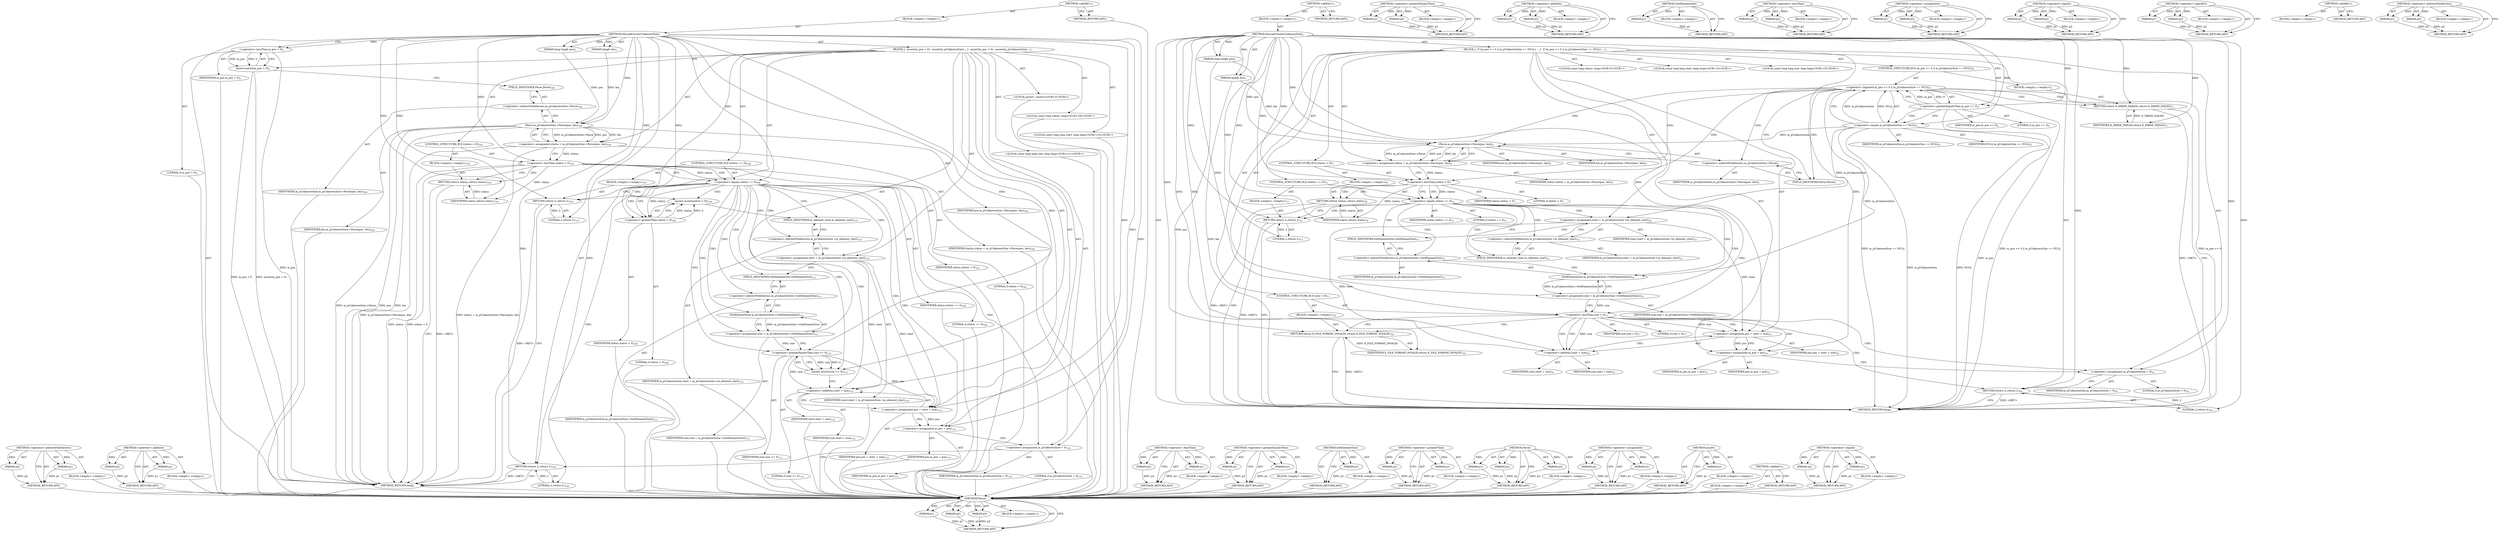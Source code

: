 digraph "&lt;operator&gt;.indirectFieldAccess" {
vulnerable_117 [label=<(METHOD,&lt;operator&gt;.indirectFieldAccess)>];
vulnerable_118 [label=<(PARAM,p1)>];
vulnerable_119 [label=<(PARAM,p2)>];
vulnerable_120 [label=<(BLOCK,&lt;empty&gt;,&lt;empty&gt;)>];
vulnerable_121 [label=<(METHOD_RETURN,ANY)>];
vulnerable_141 [label=<(METHOD,&lt;operator&gt;.addition)>];
vulnerable_142 [label=<(PARAM,p1)>];
vulnerable_143 [label=<(PARAM,p2)>];
vulnerable_144 [label=<(BLOCK,&lt;empty&gt;,&lt;empty&gt;)>];
vulnerable_145 [label=<(METHOD_RETURN,ANY)>];
vulnerable_6 [label=<(METHOD,&lt;global&gt;)<SUB>1</SUB>>];
vulnerable_7 [label=<(BLOCK,&lt;empty&gt;,&lt;empty&gt;)<SUB>1</SUB>>];
vulnerable_8 [label=<(METHOD,DoLoadClusterUnknownSize)<SUB>1</SUB>>];
vulnerable_9 [label=<(PARAM,long long&amp; pos)<SUB>1</SUB>>];
vulnerable_10 [label=<(PARAM,long&amp; len)<SUB>1</SUB>>];
vulnerable_11 [label=<(BLOCK,{
  assert(m_pos &lt; 0);
  assert(m_pUnknownSize)...,{
  assert(m_pos &lt; 0);
  assert(m_pUnknownSize)...)<SUB>1</SUB>>];
vulnerable_12 [label=<(assert,assert(m_pos &lt; 0))<SUB>2</SUB>>];
vulnerable_13 [label=<(&lt;operator&gt;.lessThan,m_pos &lt; 0)<SUB>2</SUB>>];
vulnerable_14 [label=<(IDENTIFIER,m_pos,m_pos &lt; 0)<SUB>2</SUB>>];
vulnerable_15 [label=<(LITERAL,0,m_pos &lt; 0)<SUB>2</SUB>>];
vulnerable_16 [label="<(LOCAL,assert : assert)<SUB>3</SUB>>"];
vulnerable_17 [label="<(LOCAL,const long status: long)<SUB>100</SUB>>"];
vulnerable_18 [label=<(&lt;operator&gt;.assignment,status = m_pUnknownSize-&gt;Parse(pos, len))<SUB>100</SUB>>];
vulnerable_19 [label=<(IDENTIFIER,status,status = m_pUnknownSize-&gt;Parse(pos, len))<SUB>100</SUB>>];
vulnerable_20 [label=<(Parse,m_pUnknownSize-&gt;Parse(pos, len))<SUB>100</SUB>>];
vulnerable_21 [label=<(&lt;operator&gt;.indirectFieldAccess,m_pUnknownSize-&gt;Parse)<SUB>100</SUB>>];
vulnerable_22 [label=<(IDENTIFIER,m_pUnknownSize,m_pUnknownSize-&gt;Parse(pos, len))<SUB>100</SUB>>];
vulnerable_23 [label=<(FIELD_IDENTIFIER,Parse,Parse)<SUB>100</SUB>>];
vulnerable_24 [label=<(IDENTIFIER,pos,m_pUnknownSize-&gt;Parse(pos, len))<SUB>100</SUB>>];
vulnerable_25 [label=<(IDENTIFIER,len,m_pUnknownSize-&gt;Parse(pos, len))<SUB>100</SUB>>];
vulnerable_26 [label=<(CONTROL_STRUCTURE,IF,if (status &lt; 0))<SUB>102</SUB>>];
vulnerable_27 [label=<(&lt;operator&gt;.lessThan,status &lt; 0)<SUB>102</SUB>>];
vulnerable_28 [label=<(IDENTIFIER,status,status &lt; 0)<SUB>102</SUB>>];
vulnerable_29 [label=<(LITERAL,0,status &lt; 0)<SUB>102</SUB>>];
vulnerable_30 [label=<(BLOCK,&lt;empty&gt;,&lt;empty&gt;)<SUB>103</SUB>>];
vulnerable_31 [label=<(RETURN,return status;,return status;)<SUB>103</SUB>>];
vulnerable_32 [label=<(IDENTIFIER,status,return status;)<SUB>103</SUB>>];
vulnerable_33 [label=<(CONTROL_STRUCTURE,IF,if (status == 0))<SUB>106</SUB>>];
vulnerable_34 [label=<(&lt;operator&gt;.equals,status == 0)<SUB>106</SUB>>];
vulnerable_35 [label=<(IDENTIFIER,status,status == 0)<SUB>106</SUB>>];
vulnerable_36 [label=<(LITERAL,0,status == 0)<SUB>106</SUB>>];
vulnerable_37 [label=<(BLOCK,&lt;empty&gt;,&lt;empty&gt;)<SUB>107</SUB>>];
vulnerable_38 [label=<(RETURN,return 2;,return 2;)<SUB>107</SUB>>];
vulnerable_39 [label=<(LITERAL,2,return 2;)<SUB>107</SUB>>];
vulnerable_40 [label=<(assert,assert(status &gt; 0))<SUB>109</SUB>>];
vulnerable_41 [label=<(&lt;operator&gt;.greaterThan,status &gt; 0)<SUB>109</SUB>>];
vulnerable_42 [label=<(IDENTIFIER,status,status &gt; 0)<SUB>109</SUB>>];
vulnerable_43 [label=<(LITERAL,0,status &gt; 0)<SUB>109</SUB>>];
vulnerable_44 [label="<(LOCAL,const long long start: long long)<SUB>110</SUB>>"];
vulnerable_45 [label=<(&lt;operator&gt;.assignment,start = m_pUnknownSize-&gt;m_element_start)<SUB>110</SUB>>];
vulnerable_46 [label=<(IDENTIFIER,start,start = m_pUnknownSize-&gt;m_element_start)<SUB>110</SUB>>];
vulnerable_47 [label=<(&lt;operator&gt;.indirectFieldAccess,m_pUnknownSize-&gt;m_element_start)<SUB>110</SUB>>];
vulnerable_48 [label=<(IDENTIFIER,m_pUnknownSize,start = m_pUnknownSize-&gt;m_element_start)<SUB>110</SUB>>];
vulnerable_49 [label=<(FIELD_IDENTIFIER,m_element_start,m_element_start)<SUB>110</SUB>>];
vulnerable_50 [label="<(LOCAL,const long long size: long long)<SUB>111</SUB>>"];
vulnerable_51 [label=<(&lt;operator&gt;.assignment,size = m_pUnknownSize-&gt;GetElementSize())<SUB>111</SUB>>];
vulnerable_52 [label=<(IDENTIFIER,size,size = m_pUnknownSize-&gt;GetElementSize())<SUB>111</SUB>>];
vulnerable_53 [label=<(GetElementSize,m_pUnknownSize-&gt;GetElementSize())<SUB>111</SUB>>];
vulnerable_54 [label=<(&lt;operator&gt;.indirectFieldAccess,m_pUnknownSize-&gt;GetElementSize)<SUB>111</SUB>>];
vulnerable_55 [label=<(IDENTIFIER,m_pUnknownSize,m_pUnknownSize-&gt;GetElementSize())<SUB>111</SUB>>];
vulnerable_56 [label=<(FIELD_IDENTIFIER,GetElementSize,GetElementSize)<SUB>111</SUB>>];
vulnerable_57 [label=<(assert,assert(size &gt;= 0))<SUB>112</SUB>>];
vulnerable_58 [label=<(&lt;operator&gt;.greaterEqualsThan,size &gt;= 0)<SUB>112</SUB>>];
vulnerable_59 [label=<(IDENTIFIER,size,size &gt;= 0)<SUB>112</SUB>>];
vulnerable_60 [label=<(LITERAL,0,size &gt;= 0)<SUB>112</SUB>>];
vulnerable_61 [label=<(&lt;operator&gt;.assignment,pos = start + size)<SUB>114</SUB>>];
vulnerable_62 [label=<(IDENTIFIER,pos,pos = start + size)<SUB>114</SUB>>];
vulnerable_63 [label=<(&lt;operator&gt;.addition,start + size)<SUB>114</SUB>>];
vulnerable_64 [label=<(IDENTIFIER,start,start + size)<SUB>114</SUB>>];
vulnerable_65 [label=<(IDENTIFIER,size,start + size)<SUB>114</SUB>>];
vulnerable_66 [label=<(&lt;operator&gt;.assignment,m_pos = pos)<SUB>115</SUB>>];
vulnerable_67 [label=<(IDENTIFIER,m_pos,m_pos = pos)<SUB>115</SUB>>];
vulnerable_68 [label=<(IDENTIFIER,pos,m_pos = pos)<SUB>115</SUB>>];
vulnerable_69 [label=<(&lt;operator&gt;.assignment,m_pUnknownSize = 0)<SUB>118</SUB>>];
vulnerable_70 [label=<(IDENTIFIER,m_pUnknownSize,m_pUnknownSize = 0)<SUB>118</SUB>>];
vulnerable_71 [label=<(LITERAL,0,m_pUnknownSize = 0)<SUB>118</SUB>>];
vulnerable_72 [label=<(RETURN,return 2;,return 2;)<SUB>120</SUB>>];
vulnerable_73 [label=<(LITERAL,2,return 2;)<SUB>120</SUB>>];
vulnerable_74 [label=<(METHOD_RETURN,long)<SUB>1</SUB>>];
vulnerable_76 [label=<(METHOD_RETURN,ANY)<SUB>1</SUB>>];
vulnerable_101 [label=<(METHOD,&lt;operator&gt;.lessThan)>];
vulnerable_102 [label=<(PARAM,p1)>];
vulnerable_103 [label=<(PARAM,p2)>];
vulnerable_104 [label=<(BLOCK,&lt;empty&gt;,&lt;empty&gt;)>];
vulnerable_105 [label=<(METHOD_RETURN,ANY)>];
vulnerable_136 [label=<(METHOD,&lt;operator&gt;.greaterEqualsThan)>];
vulnerable_137 [label=<(PARAM,p1)>];
vulnerable_138 [label=<(PARAM,p2)>];
vulnerable_139 [label=<(BLOCK,&lt;empty&gt;,&lt;empty&gt;)>];
vulnerable_140 [label=<(METHOD_RETURN,ANY)>];
vulnerable_132 [label=<(METHOD,GetElementSize)>];
vulnerable_133 [label=<(PARAM,p1)>];
vulnerable_134 [label=<(BLOCK,&lt;empty&gt;,&lt;empty&gt;)>];
vulnerable_135 [label=<(METHOD_RETURN,ANY)>];
vulnerable_127 [label=<(METHOD,&lt;operator&gt;.greaterThan)>];
vulnerable_128 [label=<(PARAM,p1)>];
vulnerable_129 [label=<(PARAM,p2)>];
vulnerable_130 [label=<(BLOCK,&lt;empty&gt;,&lt;empty&gt;)>];
vulnerable_131 [label=<(METHOD_RETURN,ANY)>];
vulnerable_111 [label=<(METHOD,Parse)>];
vulnerable_112 [label=<(PARAM,p1)>];
vulnerable_113 [label=<(PARAM,p2)>];
vulnerable_114 [label=<(PARAM,p3)>];
vulnerable_115 [label=<(BLOCK,&lt;empty&gt;,&lt;empty&gt;)>];
vulnerable_116 [label=<(METHOD_RETURN,ANY)>];
vulnerable_106 [label=<(METHOD,&lt;operator&gt;.assignment)>];
vulnerable_107 [label=<(PARAM,p1)>];
vulnerable_108 [label=<(PARAM,p2)>];
vulnerable_109 [label=<(BLOCK,&lt;empty&gt;,&lt;empty&gt;)>];
vulnerable_110 [label=<(METHOD_RETURN,ANY)>];
vulnerable_97 [label=<(METHOD,assert)>];
vulnerable_98 [label=<(PARAM,p1)>];
vulnerable_99 [label=<(BLOCK,&lt;empty&gt;,&lt;empty&gt;)>];
vulnerable_100 [label=<(METHOD_RETURN,ANY)>];
vulnerable_91 [label=<(METHOD,&lt;global&gt;)<SUB>1</SUB>>];
vulnerable_92 [label=<(BLOCK,&lt;empty&gt;,&lt;empty&gt;)>];
vulnerable_93 [label=<(METHOD_RETURN,ANY)>];
vulnerable_122 [label=<(METHOD,&lt;operator&gt;.equals)>];
vulnerable_123 [label=<(PARAM,p1)>];
vulnerable_124 [label=<(PARAM,p2)>];
vulnerable_125 [label=<(BLOCK,&lt;empty&gt;,&lt;empty&gt;)>];
vulnerable_126 [label=<(METHOD_RETURN,ANY)>];
fixed_120 [label=<(METHOD,Parse)>];
fixed_121 [label=<(PARAM,p1)>];
fixed_122 [label=<(PARAM,p2)>];
fixed_123 [label=<(PARAM,p3)>];
fixed_124 [label=<(BLOCK,&lt;empty&gt;,&lt;empty&gt;)>];
fixed_125 [label=<(METHOD_RETURN,ANY)>];
fixed_6 [label=<(METHOD,&lt;global&gt;)<SUB>1</SUB>>];
fixed_7 [label=<(BLOCK,&lt;empty&gt;,&lt;empty&gt;)<SUB>1</SUB>>];
fixed_8 [label=<(METHOD,DoLoadClusterUnknownSize)<SUB>1</SUB>>];
fixed_9 [label=<(PARAM,long long&amp; pos)<SUB>1</SUB>>];
fixed_10 [label=<(PARAM,long&amp; len)<SUB>1</SUB>>];
fixed_11 [label=<(BLOCK,{
  if (m_pos &gt;= 0 || m_pUnknownSize == NULL)
 ...,{
  if (m_pos &gt;= 0 || m_pUnknownSize == NULL)
 ...)<SUB>1</SUB>>];
fixed_12 [label=<(CONTROL_STRUCTURE,IF,if (m_pos &gt;= 0 || m_pUnknownSize == NULL))<SUB>2</SUB>>];
fixed_13 [label=<(&lt;operator&gt;.logicalOr,m_pos &gt;= 0 || m_pUnknownSize == NULL)<SUB>2</SUB>>];
fixed_14 [label=<(&lt;operator&gt;.greaterEqualsThan,m_pos &gt;= 0)<SUB>2</SUB>>];
fixed_15 [label=<(IDENTIFIER,m_pos,m_pos &gt;= 0)<SUB>2</SUB>>];
fixed_16 [label=<(LITERAL,0,m_pos &gt;= 0)<SUB>2</SUB>>];
fixed_17 [label=<(&lt;operator&gt;.equals,m_pUnknownSize == NULL)<SUB>2</SUB>>];
fixed_18 [label=<(IDENTIFIER,m_pUnknownSize,m_pUnknownSize == NULL)<SUB>2</SUB>>];
fixed_19 [label=<(IDENTIFIER,NULL,m_pUnknownSize == NULL)<SUB>2</SUB>>];
fixed_20 [label=<(BLOCK,&lt;empty&gt;,&lt;empty&gt;)<SUB>3</SUB>>];
fixed_21 [label=<(RETURN,return E_PARSE_FAILED;,return E_PARSE_FAILED;)<SUB>3</SUB>>];
fixed_22 [label=<(IDENTIFIER,E_PARSE_FAILED,return E_PARSE_FAILED;)<SUB>3</SUB>>];
fixed_23 [label="<(LOCAL,const long status: long)<SUB>5</SUB>>"];
fixed_24 [label=<(&lt;operator&gt;.assignment,status = m_pUnknownSize-&gt;Parse(pos, len))<SUB>5</SUB>>];
fixed_25 [label=<(IDENTIFIER,status,status = m_pUnknownSize-&gt;Parse(pos, len))<SUB>5</SUB>>];
fixed_26 [label=<(Parse,m_pUnknownSize-&gt;Parse(pos, len))<SUB>5</SUB>>];
fixed_27 [label=<(&lt;operator&gt;.indirectFieldAccess,m_pUnknownSize-&gt;Parse)<SUB>5</SUB>>];
fixed_28 [label=<(IDENTIFIER,m_pUnknownSize,m_pUnknownSize-&gt;Parse(pos, len))<SUB>5</SUB>>];
fixed_29 [label=<(FIELD_IDENTIFIER,Parse,Parse)<SUB>5</SUB>>];
fixed_30 [label=<(IDENTIFIER,pos,m_pUnknownSize-&gt;Parse(pos, len))<SUB>5</SUB>>];
fixed_31 [label=<(IDENTIFIER,len,m_pUnknownSize-&gt;Parse(pos, len))<SUB>5</SUB>>];
fixed_32 [label=<(CONTROL_STRUCTURE,IF,if (status &lt; 0))<SUB>7</SUB>>];
fixed_33 [label=<(&lt;operator&gt;.lessThan,status &lt; 0)<SUB>7</SUB>>];
fixed_34 [label=<(IDENTIFIER,status,status &lt; 0)<SUB>7</SUB>>];
fixed_35 [label=<(LITERAL,0,status &lt; 0)<SUB>7</SUB>>];
fixed_36 [label=<(BLOCK,&lt;empty&gt;,&lt;empty&gt;)<SUB>8</SUB>>];
fixed_37 [label=<(RETURN,return status;,return status;)<SUB>8</SUB>>];
fixed_38 [label=<(IDENTIFIER,status,return status;)<SUB>8</SUB>>];
fixed_39 [label=<(CONTROL_STRUCTURE,IF,if (status == 0))<SUB>11</SUB>>];
fixed_40 [label=<(&lt;operator&gt;.equals,status == 0)<SUB>11</SUB>>];
fixed_41 [label=<(IDENTIFIER,status,status == 0)<SUB>11</SUB>>];
fixed_42 [label=<(LITERAL,0,status == 0)<SUB>11</SUB>>];
fixed_43 [label=<(BLOCK,&lt;empty&gt;,&lt;empty&gt;)<SUB>12</SUB>>];
fixed_44 [label=<(RETURN,return 2;,return 2;)<SUB>12</SUB>>];
fixed_45 [label=<(LITERAL,2,return 2;)<SUB>12</SUB>>];
fixed_46 [label="<(LOCAL,const long long start: long long)<SUB>14</SUB>>"];
fixed_47 [label=<(&lt;operator&gt;.assignment,start = m_pUnknownSize-&gt;m_element_start)<SUB>14</SUB>>];
fixed_48 [label=<(IDENTIFIER,start,start = m_pUnknownSize-&gt;m_element_start)<SUB>14</SUB>>];
fixed_49 [label=<(&lt;operator&gt;.indirectFieldAccess,m_pUnknownSize-&gt;m_element_start)<SUB>14</SUB>>];
fixed_50 [label=<(IDENTIFIER,m_pUnknownSize,start = m_pUnknownSize-&gt;m_element_start)<SUB>14</SUB>>];
fixed_51 [label=<(FIELD_IDENTIFIER,m_element_start,m_element_start)<SUB>14</SUB>>];
fixed_52 [label="<(LOCAL,const long long size: long long)<SUB>15</SUB>>"];
fixed_53 [label=<(&lt;operator&gt;.assignment,size = m_pUnknownSize-&gt;GetElementSize())<SUB>15</SUB>>];
fixed_54 [label=<(IDENTIFIER,size,size = m_pUnknownSize-&gt;GetElementSize())<SUB>15</SUB>>];
fixed_55 [label=<(GetElementSize,m_pUnknownSize-&gt;GetElementSize())<SUB>15</SUB>>];
fixed_56 [label=<(&lt;operator&gt;.indirectFieldAccess,m_pUnknownSize-&gt;GetElementSize)<SUB>15</SUB>>];
fixed_57 [label=<(IDENTIFIER,m_pUnknownSize,m_pUnknownSize-&gt;GetElementSize())<SUB>15</SUB>>];
fixed_58 [label=<(FIELD_IDENTIFIER,GetElementSize,GetElementSize)<SUB>15</SUB>>];
fixed_59 [label=<(CONTROL_STRUCTURE,IF,if (size &lt; 0))<SUB>17</SUB>>];
fixed_60 [label=<(&lt;operator&gt;.lessThan,size &lt; 0)<SUB>17</SUB>>];
fixed_61 [label=<(IDENTIFIER,size,size &lt; 0)<SUB>17</SUB>>];
fixed_62 [label=<(LITERAL,0,size &lt; 0)<SUB>17</SUB>>];
fixed_63 [label=<(BLOCK,&lt;empty&gt;,&lt;empty&gt;)<SUB>18</SUB>>];
fixed_64 [label=<(RETURN,return E_FILE_FORMAT_INVALID;,return E_FILE_FORMAT_INVALID;)<SUB>18</SUB>>];
fixed_65 [label=<(IDENTIFIER,E_FILE_FORMAT_INVALID,return E_FILE_FORMAT_INVALID;)<SUB>18</SUB>>];
fixed_66 [label=<(&lt;operator&gt;.assignment,pos = start + size)<SUB>20</SUB>>];
fixed_67 [label=<(IDENTIFIER,pos,pos = start + size)<SUB>20</SUB>>];
fixed_68 [label=<(&lt;operator&gt;.addition,start + size)<SUB>20</SUB>>];
fixed_69 [label=<(IDENTIFIER,start,start + size)<SUB>20</SUB>>];
fixed_70 [label=<(IDENTIFIER,size,start + size)<SUB>20</SUB>>];
fixed_71 [label=<(&lt;operator&gt;.assignment,m_pos = pos)<SUB>21</SUB>>];
fixed_72 [label=<(IDENTIFIER,m_pos,m_pos = pos)<SUB>21</SUB>>];
fixed_73 [label=<(IDENTIFIER,pos,m_pos = pos)<SUB>21</SUB>>];
fixed_74 [label=<(&lt;operator&gt;.assignment,m_pUnknownSize = 0)<SUB>24</SUB>>];
fixed_75 [label=<(IDENTIFIER,m_pUnknownSize,m_pUnknownSize = 0)<SUB>24</SUB>>];
fixed_76 [label=<(LITERAL,0,m_pUnknownSize = 0)<SUB>24</SUB>>];
fixed_77 [label=<(RETURN,return 2;,return 2;)<SUB>26</SUB>>];
fixed_78 [label=<(LITERAL,2,return 2;)<SUB>26</SUB>>];
fixed_79 [label=<(METHOD_RETURN,long)<SUB>1</SUB>>];
fixed_81 [label=<(METHOD_RETURN,ANY)<SUB>1</SUB>>];
fixed_105 [label=<(METHOD,&lt;operator&gt;.greaterEqualsThan)>];
fixed_106 [label=<(PARAM,p1)>];
fixed_107 [label=<(PARAM,p2)>];
fixed_108 [label=<(BLOCK,&lt;empty&gt;,&lt;empty&gt;)>];
fixed_109 [label=<(METHOD_RETURN,ANY)>];
fixed_140 [label=<(METHOD,&lt;operator&gt;.addition)>];
fixed_141 [label=<(PARAM,p1)>];
fixed_142 [label=<(PARAM,p2)>];
fixed_143 [label=<(BLOCK,&lt;empty&gt;,&lt;empty&gt;)>];
fixed_144 [label=<(METHOD_RETURN,ANY)>];
fixed_136 [label=<(METHOD,GetElementSize)>];
fixed_137 [label=<(PARAM,p1)>];
fixed_138 [label=<(BLOCK,&lt;empty&gt;,&lt;empty&gt;)>];
fixed_139 [label=<(METHOD_RETURN,ANY)>];
fixed_131 [label=<(METHOD,&lt;operator&gt;.lessThan)>];
fixed_132 [label=<(PARAM,p1)>];
fixed_133 [label=<(PARAM,p2)>];
fixed_134 [label=<(BLOCK,&lt;empty&gt;,&lt;empty&gt;)>];
fixed_135 [label=<(METHOD_RETURN,ANY)>];
fixed_115 [label=<(METHOD,&lt;operator&gt;.assignment)>];
fixed_116 [label=<(PARAM,p1)>];
fixed_117 [label=<(PARAM,p2)>];
fixed_118 [label=<(BLOCK,&lt;empty&gt;,&lt;empty&gt;)>];
fixed_119 [label=<(METHOD_RETURN,ANY)>];
fixed_110 [label=<(METHOD,&lt;operator&gt;.equals)>];
fixed_111 [label=<(PARAM,p1)>];
fixed_112 [label=<(PARAM,p2)>];
fixed_113 [label=<(BLOCK,&lt;empty&gt;,&lt;empty&gt;)>];
fixed_114 [label=<(METHOD_RETURN,ANY)>];
fixed_100 [label=<(METHOD,&lt;operator&gt;.logicalOr)>];
fixed_101 [label=<(PARAM,p1)>];
fixed_102 [label=<(PARAM,p2)>];
fixed_103 [label=<(BLOCK,&lt;empty&gt;,&lt;empty&gt;)>];
fixed_104 [label=<(METHOD_RETURN,ANY)>];
fixed_94 [label=<(METHOD,&lt;global&gt;)<SUB>1</SUB>>];
fixed_95 [label=<(BLOCK,&lt;empty&gt;,&lt;empty&gt;)>];
fixed_96 [label=<(METHOD_RETURN,ANY)>];
fixed_126 [label=<(METHOD,&lt;operator&gt;.indirectFieldAccess)>];
fixed_127 [label=<(PARAM,p1)>];
fixed_128 [label=<(PARAM,p2)>];
fixed_129 [label=<(BLOCK,&lt;empty&gt;,&lt;empty&gt;)>];
fixed_130 [label=<(METHOD_RETURN,ANY)>];
vulnerable_117 -> vulnerable_118  [key=0, label="AST: "];
vulnerable_117 -> vulnerable_118  [key=1, label="DDG: "];
vulnerable_117 -> vulnerable_120  [key=0, label="AST: "];
vulnerable_117 -> vulnerable_119  [key=0, label="AST: "];
vulnerable_117 -> vulnerable_119  [key=1, label="DDG: "];
vulnerable_117 -> vulnerable_121  [key=0, label="AST: "];
vulnerable_117 -> vulnerable_121  [key=1, label="CFG: "];
vulnerable_118 -> vulnerable_121  [key=0, label="DDG: p1"];
vulnerable_119 -> vulnerable_121  [key=0, label="DDG: p2"];
vulnerable_120 -> fixed_120  [key=0];
vulnerable_121 -> fixed_120  [key=0];
vulnerable_141 -> vulnerable_142  [key=0, label="AST: "];
vulnerable_141 -> vulnerable_142  [key=1, label="DDG: "];
vulnerable_141 -> vulnerable_144  [key=0, label="AST: "];
vulnerable_141 -> vulnerable_143  [key=0, label="AST: "];
vulnerable_141 -> vulnerable_143  [key=1, label="DDG: "];
vulnerable_141 -> vulnerable_145  [key=0, label="AST: "];
vulnerable_141 -> vulnerable_145  [key=1, label="CFG: "];
vulnerable_142 -> vulnerable_145  [key=0, label="DDG: p1"];
vulnerable_143 -> vulnerable_145  [key=0, label="DDG: p2"];
vulnerable_144 -> fixed_120  [key=0];
vulnerable_145 -> fixed_120  [key=0];
vulnerable_6 -> vulnerable_7  [key=0, label="AST: "];
vulnerable_6 -> vulnerable_76  [key=0, label="AST: "];
vulnerable_6 -> vulnerable_76  [key=1, label="CFG: "];
vulnerable_7 -> vulnerable_8  [key=0, label="AST: "];
vulnerable_8 -> vulnerable_9  [key=0, label="AST: "];
vulnerable_8 -> vulnerable_9  [key=1, label="DDG: "];
vulnerable_8 -> vulnerable_10  [key=0, label="AST: "];
vulnerable_8 -> vulnerable_10  [key=1, label="DDG: "];
vulnerable_8 -> vulnerable_11  [key=0, label="AST: "];
vulnerable_8 -> vulnerable_74  [key=0, label="AST: "];
vulnerable_8 -> vulnerable_13  [key=0, label="CFG: "];
vulnerable_8 -> vulnerable_13  [key=1, label="DDG: "];
vulnerable_8 -> vulnerable_61  [key=0, label="DDG: "];
vulnerable_8 -> vulnerable_66  [key=0, label="DDG: "];
vulnerable_8 -> vulnerable_69  [key=0, label="DDG: "];
vulnerable_8 -> vulnerable_72  [key=0, label="DDG: "];
vulnerable_8 -> vulnerable_73  [key=0, label="DDG: "];
vulnerable_8 -> vulnerable_20  [key=0, label="DDG: "];
vulnerable_8 -> vulnerable_27  [key=0, label="DDG: "];
vulnerable_8 -> vulnerable_34  [key=0, label="DDG: "];
vulnerable_8 -> vulnerable_38  [key=0, label="DDG: "];
vulnerable_8 -> vulnerable_41  [key=0, label="DDG: "];
vulnerable_8 -> vulnerable_58  [key=0, label="DDG: "];
vulnerable_8 -> vulnerable_63  [key=0, label="DDG: "];
vulnerable_8 -> vulnerable_32  [key=0, label="DDG: "];
vulnerable_8 -> vulnerable_39  [key=0, label="DDG: "];
vulnerable_9 -> vulnerable_20  [key=0, label="DDG: pos"];
vulnerable_10 -> vulnerable_20  [key=0, label="DDG: len"];
vulnerable_11 -> vulnerable_12  [key=0, label="AST: "];
vulnerable_11 -> vulnerable_16  [key=0, label="AST: "];
vulnerable_11 -> vulnerable_17  [key=0, label="AST: "];
vulnerable_11 -> vulnerable_18  [key=0, label="AST: "];
vulnerable_11 -> vulnerable_26  [key=0, label="AST: "];
vulnerable_11 -> vulnerable_33  [key=0, label="AST: "];
vulnerable_11 -> vulnerable_40  [key=0, label="AST: "];
vulnerable_11 -> vulnerable_44  [key=0, label="AST: "];
vulnerable_11 -> vulnerable_45  [key=0, label="AST: "];
vulnerable_11 -> vulnerable_50  [key=0, label="AST: "];
vulnerable_11 -> vulnerable_51  [key=0, label="AST: "];
vulnerable_11 -> vulnerable_57  [key=0, label="AST: "];
vulnerable_11 -> vulnerable_61  [key=0, label="AST: "];
vulnerable_11 -> vulnerable_66  [key=0, label="AST: "];
vulnerable_11 -> vulnerable_69  [key=0, label="AST: "];
vulnerable_11 -> vulnerable_72  [key=0, label="AST: "];
vulnerable_12 -> vulnerable_13  [key=0, label="AST: "];
vulnerable_12 -> vulnerable_23  [key=0, label="CFG: "];
vulnerable_12 -> vulnerable_74  [key=0, label="DDG: m_pos &lt; 0"];
vulnerable_12 -> vulnerable_74  [key=1, label="DDG: assert(m_pos &lt; 0)"];
vulnerable_13 -> vulnerable_14  [key=0, label="AST: "];
vulnerable_13 -> vulnerable_15  [key=0, label="AST: "];
vulnerable_13 -> vulnerable_12  [key=0, label="CFG: "];
vulnerable_13 -> vulnerable_12  [key=1, label="DDG: m_pos"];
vulnerable_13 -> vulnerable_12  [key=2, label="DDG: 0"];
vulnerable_13 -> vulnerable_74  [key=0, label="DDG: m_pos"];
vulnerable_14 -> fixed_120  [key=0];
vulnerable_15 -> fixed_120  [key=0];
vulnerable_16 -> fixed_120  [key=0];
vulnerable_17 -> fixed_120  [key=0];
vulnerable_18 -> vulnerable_19  [key=0, label="AST: "];
vulnerable_18 -> vulnerable_20  [key=0, label="AST: "];
vulnerable_18 -> vulnerable_27  [key=0, label="CFG: "];
vulnerable_18 -> vulnerable_27  [key=1, label="DDG: status"];
vulnerable_18 -> vulnerable_74  [key=0, label="DDG: m_pUnknownSize-&gt;Parse(pos, len)"];
vulnerable_18 -> vulnerable_74  [key=1, label="DDG: status = m_pUnknownSize-&gt;Parse(pos, len)"];
vulnerable_19 -> fixed_120  [key=0];
vulnerable_20 -> vulnerable_21  [key=0, label="AST: "];
vulnerable_20 -> vulnerable_24  [key=0, label="AST: "];
vulnerable_20 -> vulnerable_25  [key=0, label="AST: "];
vulnerable_20 -> vulnerable_18  [key=0, label="CFG: "];
vulnerable_20 -> vulnerable_18  [key=1, label="DDG: m_pUnknownSize-&gt;Parse"];
vulnerable_20 -> vulnerable_18  [key=2, label="DDG: pos"];
vulnerable_20 -> vulnerable_18  [key=3, label="DDG: len"];
vulnerable_20 -> vulnerable_74  [key=0, label="DDG: m_pUnknownSize-&gt;Parse"];
vulnerable_20 -> vulnerable_74  [key=1, label="DDG: pos"];
vulnerable_20 -> vulnerable_74  [key=2, label="DDG: len"];
vulnerable_21 -> vulnerable_22  [key=0, label="AST: "];
vulnerable_21 -> vulnerable_23  [key=0, label="AST: "];
vulnerable_21 -> vulnerable_20  [key=0, label="CFG: "];
vulnerable_22 -> fixed_120  [key=0];
vulnerable_23 -> vulnerable_21  [key=0, label="CFG: "];
vulnerable_24 -> fixed_120  [key=0];
vulnerable_25 -> fixed_120  [key=0];
vulnerable_26 -> vulnerable_27  [key=0, label="AST: "];
vulnerable_26 -> vulnerable_30  [key=0, label="AST: "];
vulnerable_27 -> vulnerable_28  [key=0, label="AST: "];
vulnerable_27 -> vulnerable_29  [key=0, label="AST: "];
vulnerable_27 -> vulnerable_31  [key=0, label="CFG: "];
vulnerable_27 -> vulnerable_31  [key=1, label="CDG: "];
vulnerable_27 -> vulnerable_34  [key=0, label="CFG: "];
vulnerable_27 -> vulnerable_34  [key=1, label="DDG: status"];
vulnerable_27 -> vulnerable_34  [key=2, label="CDG: "];
vulnerable_27 -> vulnerable_74  [key=0, label="DDG: status"];
vulnerable_27 -> vulnerable_74  [key=1, label="DDG: status &lt; 0"];
vulnerable_27 -> vulnerable_32  [key=0, label="DDG: status"];
vulnerable_28 -> fixed_120  [key=0];
vulnerable_29 -> fixed_120  [key=0];
vulnerable_30 -> vulnerable_31  [key=0, label="AST: "];
vulnerable_31 -> vulnerable_32  [key=0, label="AST: "];
vulnerable_31 -> vulnerable_74  [key=0, label="CFG: "];
vulnerable_31 -> vulnerable_74  [key=1, label="DDG: &lt;RET&gt;"];
vulnerable_32 -> vulnerable_31  [key=0, label="DDG: status"];
vulnerable_33 -> vulnerable_34  [key=0, label="AST: "];
vulnerable_33 -> vulnerable_37  [key=0, label="AST: "];
vulnerable_34 -> vulnerable_35  [key=0, label="AST: "];
vulnerable_34 -> vulnerable_36  [key=0, label="AST: "];
vulnerable_34 -> vulnerable_38  [key=0, label="CFG: "];
vulnerable_34 -> vulnerable_38  [key=1, label="CDG: "];
vulnerable_34 -> vulnerable_41  [key=0, label="CFG: "];
vulnerable_34 -> vulnerable_41  [key=1, label="DDG: status"];
vulnerable_34 -> vulnerable_41  [key=2, label="CDG: "];
vulnerable_34 -> vulnerable_47  [key=0, label="CDG: "];
vulnerable_34 -> vulnerable_58  [key=0, label="CDG: "];
vulnerable_34 -> vulnerable_49  [key=0, label="CDG: "];
vulnerable_34 -> vulnerable_61  [key=0, label="CDG: "];
vulnerable_34 -> vulnerable_51  [key=0, label="CDG: "];
vulnerable_34 -> vulnerable_57  [key=0, label="CDG: "];
vulnerable_34 -> vulnerable_66  [key=0, label="CDG: "];
vulnerable_34 -> vulnerable_53  [key=0, label="CDG: "];
vulnerable_34 -> vulnerable_72  [key=0, label="CDG: "];
vulnerable_34 -> vulnerable_56  [key=0, label="CDG: "];
vulnerable_34 -> vulnerable_69  [key=0, label="CDG: "];
vulnerable_34 -> vulnerable_45  [key=0, label="CDG: "];
vulnerable_34 -> vulnerable_63  [key=0, label="CDG: "];
vulnerable_34 -> vulnerable_40  [key=0, label="CDG: "];
vulnerable_34 -> vulnerable_54  [key=0, label="CDG: "];
vulnerable_35 -> fixed_120  [key=0];
vulnerable_36 -> fixed_120  [key=0];
vulnerable_37 -> vulnerable_38  [key=0, label="AST: "];
vulnerable_38 -> vulnerable_39  [key=0, label="AST: "];
vulnerable_38 -> vulnerable_74  [key=0, label="CFG: "];
vulnerable_38 -> vulnerable_74  [key=1, label="DDG: &lt;RET&gt;"];
vulnerable_39 -> vulnerable_38  [key=0, label="DDG: 2"];
vulnerable_40 -> vulnerable_41  [key=0, label="AST: "];
vulnerable_40 -> vulnerable_49  [key=0, label="CFG: "];
vulnerable_41 -> vulnerable_42  [key=0, label="AST: "];
vulnerable_41 -> vulnerable_43  [key=0, label="AST: "];
vulnerable_41 -> vulnerable_40  [key=0, label="CFG: "];
vulnerable_41 -> vulnerable_40  [key=1, label="DDG: status"];
vulnerable_41 -> vulnerable_40  [key=2, label="DDG: 0"];
vulnerable_42 -> fixed_120  [key=0];
vulnerable_43 -> fixed_120  [key=0];
vulnerable_44 -> fixed_120  [key=0];
vulnerable_45 -> vulnerable_46  [key=0, label="AST: "];
vulnerable_45 -> vulnerable_47  [key=0, label="AST: "];
vulnerable_45 -> vulnerable_56  [key=0, label="CFG: "];
vulnerable_45 -> vulnerable_61  [key=0, label="DDG: start"];
vulnerable_45 -> vulnerable_63  [key=0, label="DDG: start"];
vulnerable_46 -> fixed_120  [key=0];
vulnerable_47 -> vulnerable_48  [key=0, label="AST: "];
vulnerable_47 -> vulnerable_49  [key=0, label="AST: "];
vulnerable_47 -> vulnerable_45  [key=0, label="CFG: "];
vulnerable_48 -> fixed_120  [key=0];
vulnerable_49 -> vulnerable_47  [key=0, label="CFG: "];
vulnerable_50 -> fixed_120  [key=0];
vulnerable_51 -> vulnerable_52  [key=0, label="AST: "];
vulnerable_51 -> vulnerable_53  [key=0, label="AST: "];
vulnerable_51 -> vulnerable_58  [key=0, label="CFG: "];
vulnerable_51 -> vulnerable_58  [key=1, label="DDG: size"];
vulnerable_52 -> fixed_120  [key=0];
vulnerable_53 -> vulnerable_54  [key=0, label="AST: "];
vulnerable_53 -> vulnerable_51  [key=0, label="CFG: "];
vulnerable_53 -> vulnerable_51  [key=1, label="DDG: m_pUnknownSize-&gt;GetElementSize"];
vulnerable_54 -> vulnerable_55  [key=0, label="AST: "];
vulnerable_54 -> vulnerable_56  [key=0, label="AST: "];
vulnerable_54 -> vulnerable_53  [key=0, label="CFG: "];
vulnerable_55 -> fixed_120  [key=0];
vulnerable_56 -> vulnerable_54  [key=0, label="CFG: "];
vulnerable_57 -> vulnerable_58  [key=0, label="AST: "];
vulnerable_57 -> vulnerable_63  [key=0, label="CFG: "];
vulnerable_58 -> vulnerable_59  [key=0, label="AST: "];
vulnerable_58 -> vulnerable_60  [key=0, label="AST: "];
vulnerable_58 -> vulnerable_57  [key=0, label="CFG: "];
vulnerable_58 -> vulnerable_57  [key=1, label="DDG: size"];
vulnerable_58 -> vulnerable_57  [key=2, label="DDG: 0"];
vulnerable_58 -> vulnerable_61  [key=0, label="DDG: size"];
vulnerable_58 -> vulnerable_63  [key=0, label="DDG: size"];
vulnerable_59 -> fixed_120  [key=0];
vulnerable_60 -> fixed_120  [key=0];
vulnerable_61 -> vulnerable_62  [key=0, label="AST: "];
vulnerable_61 -> vulnerable_63  [key=0, label="AST: "];
vulnerable_61 -> vulnerable_66  [key=0, label="CFG: "];
vulnerable_61 -> vulnerable_66  [key=1, label="DDG: pos"];
vulnerable_62 -> fixed_120  [key=0];
vulnerable_63 -> vulnerable_64  [key=0, label="AST: "];
vulnerable_63 -> vulnerable_65  [key=0, label="AST: "];
vulnerable_63 -> vulnerable_61  [key=0, label="CFG: "];
vulnerable_64 -> fixed_120  [key=0];
vulnerable_65 -> fixed_120  [key=0];
vulnerable_66 -> vulnerable_67  [key=0, label="AST: "];
vulnerable_66 -> vulnerable_68  [key=0, label="AST: "];
vulnerable_66 -> vulnerable_69  [key=0, label="CFG: "];
vulnerable_67 -> fixed_120  [key=0];
vulnerable_68 -> fixed_120  [key=0];
vulnerable_69 -> vulnerable_70  [key=0, label="AST: "];
vulnerable_69 -> vulnerable_71  [key=0, label="AST: "];
vulnerable_69 -> vulnerable_72  [key=0, label="CFG: "];
vulnerable_70 -> fixed_120  [key=0];
vulnerable_71 -> fixed_120  [key=0];
vulnerable_72 -> vulnerable_73  [key=0, label="AST: "];
vulnerable_72 -> vulnerable_74  [key=0, label="CFG: "];
vulnerable_72 -> vulnerable_74  [key=1, label="DDG: &lt;RET&gt;"];
vulnerable_73 -> vulnerable_72  [key=0, label="DDG: 2"];
vulnerable_74 -> fixed_120  [key=0];
vulnerable_76 -> fixed_120  [key=0];
vulnerable_101 -> vulnerable_102  [key=0, label="AST: "];
vulnerable_101 -> vulnerable_102  [key=1, label="DDG: "];
vulnerable_101 -> vulnerable_104  [key=0, label="AST: "];
vulnerable_101 -> vulnerable_103  [key=0, label="AST: "];
vulnerable_101 -> vulnerable_103  [key=1, label="DDG: "];
vulnerable_101 -> vulnerable_105  [key=0, label="AST: "];
vulnerable_101 -> vulnerable_105  [key=1, label="CFG: "];
vulnerable_102 -> vulnerable_105  [key=0, label="DDG: p1"];
vulnerable_103 -> vulnerable_105  [key=0, label="DDG: p2"];
vulnerable_104 -> fixed_120  [key=0];
vulnerable_105 -> fixed_120  [key=0];
vulnerable_136 -> vulnerable_137  [key=0, label="AST: "];
vulnerable_136 -> vulnerable_137  [key=1, label="DDG: "];
vulnerable_136 -> vulnerable_139  [key=0, label="AST: "];
vulnerable_136 -> vulnerable_138  [key=0, label="AST: "];
vulnerable_136 -> vulnerable_138  [key=1, label="DDG: "];
vulnerable_136 -> vulnerable_140  [key=0, label="AST: "];
vulnerable_136 -> vulnerable_140  [key=1, label="CFG: "];
vulnerable_137 -> vulnerable_140  [key=0, label="DDG: p1"];
vulnerable_138 -> vulnerable_140  [key=0, label="DDG: p2"];
vulnerable_139 -> fixed_120  [key=0];
vulnerable_140 -> fixed_120  [key=0];
vulnerable_132 -> vulnerable_133  [key=0, label="AST: "];
vulnerable_132 -> vulnerable_133  [key=1, label="DDG: "];
vulnerable_132 -> vulnerable_134  [key=0, label="AST: "];
vulnerable_132 -> vulnerable_135  [key=0, label="AST: "];
vulnerable_132 -> vulnerable_135  [key=1, label="CFG: "];
vulnerable_133 -> vulnerable_135  [key=0, label="DDG: p1"];
vulnerable_134 -> fixed_120  [key=0];
vulnerable_135 -> fixed_120  [key=0];
vulnerable_127 -> vulnerable_128  [key=0, label="AST: "];
vulnerable_127 -> vulnerable_128  [key=1, label="DDG: "];
vulnerable_127 -> vulnerable_130  [key=0, label="AST: "];
vulnerable_127 -> vulnerable_129  [key=0, label="AST: "];
vulnerable_127 -> vulnerable_129  [key=1, label="DDG: "];
vulnerable_127 -> vulnerable_131  [key=0, label="AST: "];
vulnerable_127 -> vulnerable_131  [key=1, label="CFG: "];
vulnerable_128 -> vulnerable_131  [key=0, label="DDG: p1"];
vulnerable_129 -> vulnerable_131  [key=0, label="DDG: p2"];
vulnerable_130 -> fixed_120  [key=0];
vulnerable_131 -> fixed_120  [key=0];
vulnerable_111 -> vulnerable_112  [key=0, label="AST: "];
vulnerable_111 -> vulnerable_112  [key=1, label="DDG: "];
vulnerable_111 -> vulnerable_115  [key=0, label="AST: "];
vulnerable_111 -> vulnerable_113  [key=0, label="AST: "];
vulnerable_111 -> vulnerable_113  [key=1, label="DDG: "];
vulnerable_111 -> vulnerable_116  [key=0, label="AST: "];
vulnerable_111 -> vulnerable_116  [key=1, label="CFG: "];
vulnerable_111 -> vulnerable_114  [key=0, label="AST: "];
vulnerable_111 -> vulnerable_114  [key=1, label="DDG: "];
vulnerable_112 -> vulnerable_116  [key=0, label="DDG: p1"];
vulnerable_113 -> vulnerable_116  [key=0, label="DDG: p2"];
vulnerable_114 -> vulnerable_116  [key=0, label="DDG: p3"];
vulnerable_115 -> fixed_120  [key=0];
vulnerable_116 -> fixed_120  [key=0];
vulnerable_106 -> vulnerable_107  [key=0, label="AST: "];
vulnerable_106 -> vulnerable_107  [key=1, label="DDG: "];
vulnerable_106 -> vulnerable_109  [key=0, label="AST: "];
vulnerable_106 -> vulnerable_108  [key=0, label="AST: "];
vulnerable_106 -> vulnerable_108  [key=1, label="DDG: "];
vulnerable_106 -> vulnerable_110  [key=0, label="AST: "];
vulnerable_106 -> vulnerable_110  [key=1, label="CFG: "];
vulnerable_107 -> vulnerable_110  [key=0, label="DDG: p1"];
vulnerable_108 -> vulnerable_110  [key=0, label="DDG: p2"];
vulnerable_109 -> fixed_120  [key=0];
vulnerable_110 -> fixed_120  [key=0];
vulnerable_97 -> vulnerable_98  [key=0, label="AST: "];
vulnerable_97 -> vulnerable_98  [key=1, label="DDG: "];
vulnerable_97 -> vulnerable_99  [key=0, label="AST: "];
vulnerable_97 -> vulnerable_100  [key=0, label="AST: "];
vulnerable_97 -> vulnerable_100  [key=1, label="CFG: "];
vulnerable_98 -> vulnerable_100  [key=0, label="DDG: p1"];
vulnerable_99 -> fixed_120  [key=0];
vulnerable_100 -> fixed_120  [key=0];
vulnerable_91 -> vulnerable_92  [key=0, label="AST: "];
vulnerable_91 -> vulnerable_93  [key=0, label="AST: "];
vulnerable_91 -> vulnerable_93  [key=1, label="CFG: "];
vulnerable_92 -> fixed_120  [key=0];
vulnerable_93 -> fixed_120  [key=0];
vulnerable_122 -> vulnerable_123  [key=0, label="AST: "];
vulnerable_122 -> vulnerable_123  [key=1, label="DDG: "];
vulnerable_122 -> vulnerable_125  [key=0, label="AST: "];
vulnerable_122 -> vulnerable_124  [key=0, label="AST: "];
vulnerable_122 -> vulnerable_124  [key=1, label="DDG: "];
vulnerable_122 -> vulnerable_126  [key=0, label="AST: "];
vulnerable_122 -> vulnerable_126  [key=1, label="CFG: "];
vulnerable_123 -> vulnerable_126  [key=0, label="DDG: p1"];
vulnerable_124 -> vulnerable_126  [key=0, label="DDG: p2"];
vulnerable_125 -> fixed_120  [key=0];
vulnerable_126 -> fixed_120  [key=0];
fixed_120 -> fixed_121  [key=0, label="AST: "];
fixed_120 -> fixed_121  [key=1, label="DDG: "];
fixed_120 -> fixed_124  [key=0, label="AST: "];
fixed_120 -> fixed_122  [key=0, label="AST: "];
fixed_120 -> fixed_122  [key=1, label="DDG: "];
fixed_120 -> fixed_125  [key=0, label="AST: "];
fixed_120 -> fixed_125  [key=1, label="CFG: "];
fixed_120 -> fixed_123  [key=0, label="AST: "];
fixed_120 -> fixed_123  [key=1, label="DDG: "];
fixed_121 -> fixed_125  [key=0, label="DDG: p1"];
fixed_122 -> fixed_125  [key=0, label="DDG: p2"];
fixed_123 -> fixed_125  [key=0, label="DDG: p3"];
fixed_6 -> fixed_7  [key=0, label="AST: "];
fixed_6 -> fixed_81  [key=0, label="AST: "];
fixed_6 -> fixed_81  [key=1, label="CFG: "];
fixed_7 -> fixed_8  [key=0, label="AST: "];
fixed_8 -> fixed_9  [key=0, label="AST: "];
fixed_8 -> fixed_9  [key=1, label="DDG: "];
fixed_8 -> fixed_10  [key=0, label="AST: "];
fixed_8 -> fixed_10  [key=1, label="DDG: "];
fixed_8 -> fixed_11  [key=0, label="AST: "];
fixed_8 -> fixed_79  [key=0, label="AST: "];
fixed_8 -> fixed_14  [key=0, label="CFG: "];
fixed_8 -> fixed_14  [key=1, label="DDG: "];
fixed_8 -> fixed_66  [key=0, label="DDG: "];
fixed_8 -> fixed_71  [key=0, label="DDG: "];
fixed_8 -> fixed_74  [key=0, label="DDG: "];
fixed_8 -> fixed_77  [key=0, label="DDG: "];
fixed_8 -> fixed_78  [key=0, label="DDG: "];
fixed_8 -> fixed_21  [key=0, label="DDG: "];
fixed_8 -> fixed_26  [key=0, label="DDG: "];
fixed_8 -> fixed_33  [key=0, label="DDG: "];
fixed_8 -> fixed_40  [key=0, label="DDG: "];
fixed_8 -> fixed_44  [key=0, label="DDG: "];
fixed_8 -> fixed_60  [key=0, label="DDG: "];
fixed_8 -> fixed_64  [key=0, label="DDG: "];
fixed_8 -> fixed_68  [key=0, label="DDG: "];
fixed_8 -> fixed_17  [key=0, label="DDG: "];
fixed_8 -> fixed_22  [key=0, label="DDG: "];
fixed_8 -> fixed_38  [key=0, label="DDG: "];
fixed_8 -> fixed_45  [key=0, label="DDG: "];
fixed_8 -> fixed_65  [key=0, label="DDG: "];
fixed_9 -> fixed_79  [key=0, label="DDG: pos"];
fixed_9 -> fixed_26  [key=0, label="DDG: pos"];
fixed_10 -> fixed_79  [key=0, label="DDG: len"];
fixed_10 -> fixed_26  [key=0, label="DDG: len"];
fixed_11 -> fixed_12  [key=0, label="AST: "];
fixed_11 -> fixed_23  [key=0, label="AST: "];
fixed_11 -> fixed_24  [key=0, label="AST: "];
fixed_11 -> fixed_32  [key=0, label="AST: "];
fixed_11 -> fixed_39  [key=0, label="AST: "];
fixed_11 -> fixed_46  [key=0, label="AST: "];
fixed_11 -> fixed_47  [key=0, label="AST: "];
fixed_11 -> fixed_52  [key=0, label="AST: "];
fixed_11 -> fixed_53  [key=0, label="AST: "];
fixed_11 -> fixed_59  [key=0, label="AST: "];
fixed_11 -> fixed_66  [key=0, label="AST: "];
fixed_11 -> fixed_71  [key=0, label="AST: "];
fixed_11 -> fixed_74  [key=0, label="AST: "];
fixed_11 -> fixed_77  [key=0, label="AST: "];
fixed_12 -> fixed_13  [key=0, label="AST: "];
fixed_12 -> fixed_20  [key=0, label="AST: "];
fixed_13 -> fixed_14  [key=0, label="AST: "];
fixed_13 -> fixed_17  [key=0, label="AST: "];
fixed_13 -> fixed_21  [key=0, label="CFG: "];
fixed_13 -> fixed_21  [key=1, label="CDG: "];
fixed_13 -> fixed_29  [key=0, label="CFG: "];
fixed_13 -> fixed_29  [key=1, label="CDG: "];
fixed_13 -> fixed_79  [key=0, label="DDG: m_pos &gt;= 0"];
fixed_13 -> fixed_79  [key=1, label="DDG: m_pUnknownSize == NULL"];
fixed_13 -> fixed_79  [key=2, label="DDG: m_pos &gt;= 0 || m_pUnknownSize == NULL"];
fixed_13 -> fixed_26  [key=0, label="CDG: "];
fixed_13 -> fixed_27  [key=0, label="CDG: "];
fixed_13 -> fixed_24  [key=0, label="CDG: "];
fixed_13 -> fixed_33  [key=0, label="CDG: "];
fixed_14 -> fixed_15  [key=0, label="AST: "];
fixed_14 -> fixed_16  [key=0, label="AST: "];
fixed_14 -> fixed_13  [key=0, label="CFG: "];
fixed_14 -> fixed_13  [key=1, label="DDG: m_pos"];
fixed_14 -> fixed_13  [key=2, label="DDG: 0"];
fixed_14 -> fixed_17  [key=0, label="CFG: "];
fixed_14 -> fixed_17  [key=1, label="CDG: "];
fixed_14 -> fixed_79  [key=0, label="DDG: m_pos"];
fixed_17 -> fixed_18  [key=0, label="AST: "];
fixed_17 -> fixed_19  [key=0, label="AST: "];
fixed_17 -> fixed_13  [key=0, label="CFG: "];
fixed_17 -> fixed_13  [key=1, label="DDG: m_pUnknownSize"];
fixed_17 -> fixed_13  [key=2, label="DDG: NULL"];
fixed_17 -> fixed_79  [key=0, label="DDG: m_pUnknownSize"];
fixed_17 -> fixed_79  [key=1, label="DDG: NULL"];
fixed_17 -> fixed_47  [key=0, label="DDG: m_pUnknownSize"];
fixed_17 -> fixed_26  [key=0, label="DDG: m_pUnknownSize"];
fixed_17 -> fixed_55  [key=0, label="DDG: m_pUnknownSize"];
fixed_20 -> fixed_21  [key=0, label="AST: "];
fixed_21 -> fixed_22  [key=0, label="AST: "];
fixed_21 -> fixed_79  [key=0, label="CFG: "];
fixed_21 -> fixed_79  [key=1, label="DDG: &lt;RET&gt;"];
fixed_22 -> fixed_21  [key=0, label="DDG: E_PARSE_FAILED"];
fixed_24 -> fixed_25  [key=0, label="AST: "];
fixed_24 -> fixed_26  [key=0, label="AST: "];
fixed_24 -> fixed_33  [key=0, label="CFG: "];
fixed_24 -> fixed_33  [key=1, label="DDG: status"];
fixed_26 -> fixed_27  [key=0, label="AST: "];
fixed_26 -> fixed_30  [key=0, label="AST: "];
fixed_26 -> fixed_31  [key=0, label="AST: "];
fixed_26 -> fixed_24  [key=0, label="CFG: "];
fixed_26 -> fixed_24  [key=1, label="DDG: m_pUnknownSize-&gt;Parse"];
fixed_26 -> fixed_24  [key=2, label="DDG: pos"];
fixed_26 -> fixed_24  [key=3, label="DDG: len"];
fixed_27 -> fixed_28  [key=0, label="AST: "];
fixed_27 -> fixed_29  [key=0, label="AST: "];
fixed_27 -> fixed_26  [key=0, label="CFG: "];
fixed_29 -> fixed_27  [key=0, label="CFG: "];
fixed_32 -> fixed_33  [key=0, label="AST: "];
fixed_32 -> fixed_36  [key=0, label="AST: "];
fixed_33 -> fixed_34  [key=0, label="AST: "];
fixed_33 -> fixed_35  [key=0, label="AST: "];
fixed_33 -> fixed_37  [key=0, label="CFG: "];
fixed_33 -> fixed_37  [key=1, label="CDG: "];
fixed_33 -> fixed_40  [key=0, label="CFG: "];
fixed_33 -> fixed_40  [key=1, label="DDG: status"];
fixed_33 -> fixed_40  [key=2, label="CDG: "];
fixed_33 -> fixed_38  [key=0, label="DDG: status"];
fixed_36 -> fixed_37  [key=0, label="AST: "];
fixed_37 -> fixed_38  [key=0, label="AST: "];
fixed_37 -> fixed_79  [key=0, label="CFG: "];
fixed_37 -> fixed_79  [key=1, label="DDG: &lt;RET&gt;"];
fixed_38 -> fixed_37  [key=0, label="DDG: status"];
fixed_39 -> fixed_40  [key=0, label="AST: "];
fixed_39 -> fixed_43  [key=0, label="AST: "];
fixed_40 -> fixed_41  [key=0, label="AST: "];
fixed_40 -> fixed_42  [key=0, label="AST: "];
fixed_40 -> fixed_44  [key=0, label="CFG: "];
fixed_40 -> fixed_44  [key=1, label="CDG: "];
fixed_40 -> fixed_51  [key=0, label="CFG: "];
fixed_40 -> fixed_51  [key=1, label="CDG: "];
fixed_40 -> fixed_47  [key=0, label="CDG: "];
fixed_40 -> fixed_49  [key=0, label="CDG: "];
fixed_40 -> fixed_60  [key=0, label="CDG: "];
fixed_40 -> fixed_56  [key=0, label="CDG: "];
fixed_40 -> fixed_58  [key=0, label="CDG: "];
fixed_40 -> fixed_53  [key=0, label="CDG: "];
fixed_40 -> fixed_55  [key=0, label="CDG: "];
fixed_43 -> fixed_44  [key=0, label="AST: "];
fixed_44 -> fixed_45  [key=0, label="AST: "];
fixed_44 -> fixed_79  [key=0, label="CFG: "];
fixed_44 -> fixed_79  [key=1, label="DDG: &lt;RET&gt;"];
fixed_45 -> fixed_44  [key=0, label="DDG: 2"];
fixed_47 -> fixed_48  [key=0, label="AST: "];
fixed_47 -> fixed_49  [key=0, label="AST: "];
fixed_47 -> fixed_58  [key=0, label="CFG: "];
fixed_47 -> fixed_66  [key=0, label="DDG: start"];
fixed_47 -> fixed_68  [key=0, label="DDG: start"];
fixed_49 -> fixed_50  [key=0, label="AST: "];
fixed_49 -> fixed_51  [key=0, label="AST: "];
fixed_49 -> fixed_47  [key=0, label="CFG: "];
fixed_51 -> fixed_49  [key=0, label="CFG: "];
fixed_53 -> fixed_54  [key=0, label="AST: "];
fixed_53 -> fixed_55  [key=0, label="AST: "];
fixed_53 -> fixed_60  [key=0, label="CFG: "];
fixed_53 -> fixed_60  [key=1, label="DDG: size"];
fixed_55 -> fixed_56  [key=0, label="AST: "];
fixed_55 -> fixed_53  [key=0, label="CFG: "];
fixed_55 -> fixed_53  [key=1, label="DDG: m_pUnknownSize-&gt;GetElementSize"];
fixed_56 -> fixed_57  [key=0, label="AST: "];
fixed_56 -> fixed_58  [key=0, label="AST: "];
fixed_56 -> fixed_55  [key=0, label="CFG: "];
fixed_58 -> fixed_56  [key=0, label="CFG: "];
fixed_59 -> fixed_60  [key=0, label="AST: "];
fixed_59 -> fixed_63  [key=0, label="AST: "];
fixed_60 -> fixed_61  [key=0, label="AST: "];
fixed_60 -> fixed_62  [key=0, label="AST: "];
fixed_60 -> fixed_64  [key=0, label="CFG: "];
fixed_60 -> fixed_64  [key=1, label="CDG: "];
fixed_60 -> fixed_68  [key=0, label="CFG: "];
fixed_60 -> fixed_68  [key=1, label="DDG: size"];
fixed_60 -> fixed_68  [key=2, label="CDG: "];
fixed_60 -> fixed_66  [key=0, label="DDG: size"];
fixed_60 -> fixed_66  [key=1, label="CDG: "];
fixed_60 -> fixed_77  [key=0, label="CDG: "];
fixed_60 -> fixed_74  [key=0, label="CDG: "];
fixed_60 -> fixed_71  [key=0, label="CDG: "];
fixed_63 -> fixed_64  [key=0, label="AST: "];
fixed_64 -> fixed_65  [key=0, label="AST: "];
fixed_64 -> fixed_79  [key=0, label="CFG: "];
fixed_64 -> fixed_79  [key=1, label="DDG: &lt;RET&gt;"];
fixed_65 -> fixed_64  [key=0, label="DDG: E_FILE_FORMAT_INVALID"];
fixed_66 -> fixed_67  [key=0, label="AST: "];
fixed_66 -> fixed_68  [key=0, label="AST: "];
fixed_66 -> fixed_71  [key=0, label="CFG: "];
fixed_66 -> fixed_71  [key=1, label="DDG: pos"];
fixed_68 -> fixed_69  [key=0, label="AST: "];
fixed_68 -> fixed_70  [key=0, label="AST: "];
fixed_68 -> fixed_66  [key=0, label="CFG: "];
fixed_71 -> fixed_72  [key=0, label="AST: "];
fixed_71 -> fixed_73  [key=0, label="AST: "];
fixed_71 -> fixed_74  [key=0, label="CFG: "];
fixed_74 -> fixed_75  [key=0, label="AST: "];
fixed_74 -> fixed_76  [key=0, label="AST: "];
fixed_74 -> fixed_77  [key=0, label="CFG: "];
fixed_77 -> fixed_78  [key=0, label="AST: "];
fixed_77 -> fixed_79  [key=0, label="CFG: "];
fixed_77 -> fixed_79  [key=1, label="DDG: &lt;RET&gt;"];
fixed_78 -> fixed_77  [key=0, label="DDG: 2"];
fixed_105 -> fixed_106  [key=0, label="AST: "];
fixed_105 -> fixed_106  [key=1, label="DDG: "];
fixed_105 -> fixed_108  [key=0, label="AST: "];
fixed_105 -> fixed_107  [key=0, label="AST: "];
fixed_105 -> fixed_107  [key=1, label="DDG: "];
fixed_105 -> fixed_109  [key=0, label="AST: "];
fixed_105 -> fixed_109  [key=1, label="CFG: "];
fixed_106 -> fixed_109  [key=0, label="DDG: p1"];
fixed_107 -> fixed_109  [key=0, label="DDG: p2"];
fixed_140 -> fixed_141  [key=0, label="AST: "];
fixed_140 -> fixed_141  [key=1, label="DDG: "];
fixed_140 -> fixed_143  [key=0, label="AST: "];
fixed_140 -> fixed_142  [key=0, label="AST: "];
fixed_140 -> fixed_142  [key=1, label="DDG: "];
fixed_140 -> fixed_144  [key=0, label="AST: "];
fixed_140 -> fixed_144  [key=1, label="CFG: "];
fixed_141 -> fixed_144  [key=0, label="DDG: p1"];
fixed_142 -> fixed_144  [key=0, label="DDG: p2"];
fixed_136 -> fixed_137  [key=0, label="AST: "];
fixed_136 -> fixed_137  [key=1, label="DDG: "];
fixed_136 -> fixed_138  [key=0, label="AST: "];
fixed_136 -> fixed_139  [key=0, label="AST: "];
fixed_136 -> fixed_139  [key=1, label="CFG: "];
fixed_137 -> fixed_139  [key=0, label="DDG: p1"];
fixed_131 -> fixed_132  [key=0, label="AST: "];
fixed_131 -> fixed_132  [key=1, label="DDG: "];
fixed_131 -> fixed_134  [key=0, label="AST: "];
fixed_131 -> fixed_133  [key=0, label="AST: "];
fixed_131 -> fixed_133  [key=1, label="DDG: "];
fixed_131 -> fixed_135  [key=0, label="AST: "];
fixed_131 -> fixed_135  [key=1, label="CFG: "];
fixed_132 -> fixed_135  [key=0, label="DDG: p1"];
fixed_133 -> fixed_135  [key=0, label="DDG: p2"];
fixed_115 -> fixed_116  [key=0, label="AST: "];
fixed_115 -> fixed_116  [key=1, label="DDG: "];
fixed_115 -> fixed_118  [key=0, label="AST: "];
fixed_115 -> fixed_117  [key=0, label="AST: "];
fixed_115 -> fixed_117  [key=1, label="DDG: "];
fixed_115 -> fixed_119  [key=0, label="AST: "];
fixed_115 -> fixed_119  [key=1, label="CFG: "];
fixed_116 -> fixed_119  [key=0, label="DDG: p1"];
fixed_117 -> fixed_119  [key=0, label="DDG: p2"];
fixed_110 -> fixed_111  [key=0, label="AST: "];
fixed_110 -> fixed_111  [key=1, label="DDG: "];
fixed_110 -> fixed_113  [key=0, label="AST: "];
fixed_110 -> fixed_112  [key=0, label="AST: "];
fixed_110 -> fixed_112  [key=1, label="DDG: "];
fixed_110 -> fixed_114  [key=0, label="AST: "];
fixed_110 -> fixed_114  [key=1, label="CFG: "];
fixed_111 -> fixed_114  [key=0, label="DDG: p1"];
fixed_112 -> fixed_114  [key=0, label="DDG: p2"];
fixed_100 -> fixed_101  [key=0, label="AST: "];
fixed_100 -> fixed_101  [key=1, label="DDG: "];
fixed_100 -> fixed_103  [key=0, label="AST: "];
fixed_100 -> fixed_102  [key=0, label="AST: "];
fixed_100 -> fixed_102  [key=1, label="DDG: "];
fixed_100 -> fixed_104  [key=0, label="AST: "];
fixed_100 -> fixed_104  [key=1, label="CFG: "];
fixed_101 -> fixed_104  [key=0, label="DDG: p1"];
fixed_102 -> fixed_104  [key=0, label="DDG: p2"];
fixed_94 -> fixed_95  [key=0, label="AST: "];
fixed_94 -> fixed_96  [key=0, label="AST: "];
fixed_94 -> fixed_96  [key=1, label="CFG: "];
fixed_126 -> fixed_127  [key=0, label="AST: "];
fixed_126 -> fixed_127  [key=1, label="DDG: "];
fixed_126 -> fixed_129  [key=0, label="AST: "];
fixed_126 -> fixed_128  [key=0, label="AST: "];
fixed_126 -> fixed_128  [key=1, label="DDG: "];
fixed_126 -> fixed_130  [key=0, label="AST: "];
fixed_126 -> fixed_130  [key=1, label="CFG: "];
fixed_127 -> fixed_130  [key=0, label="DDG: p1"];
fixed_128 -> fixed_130  [key=0, label="DDG: p2"];
}
